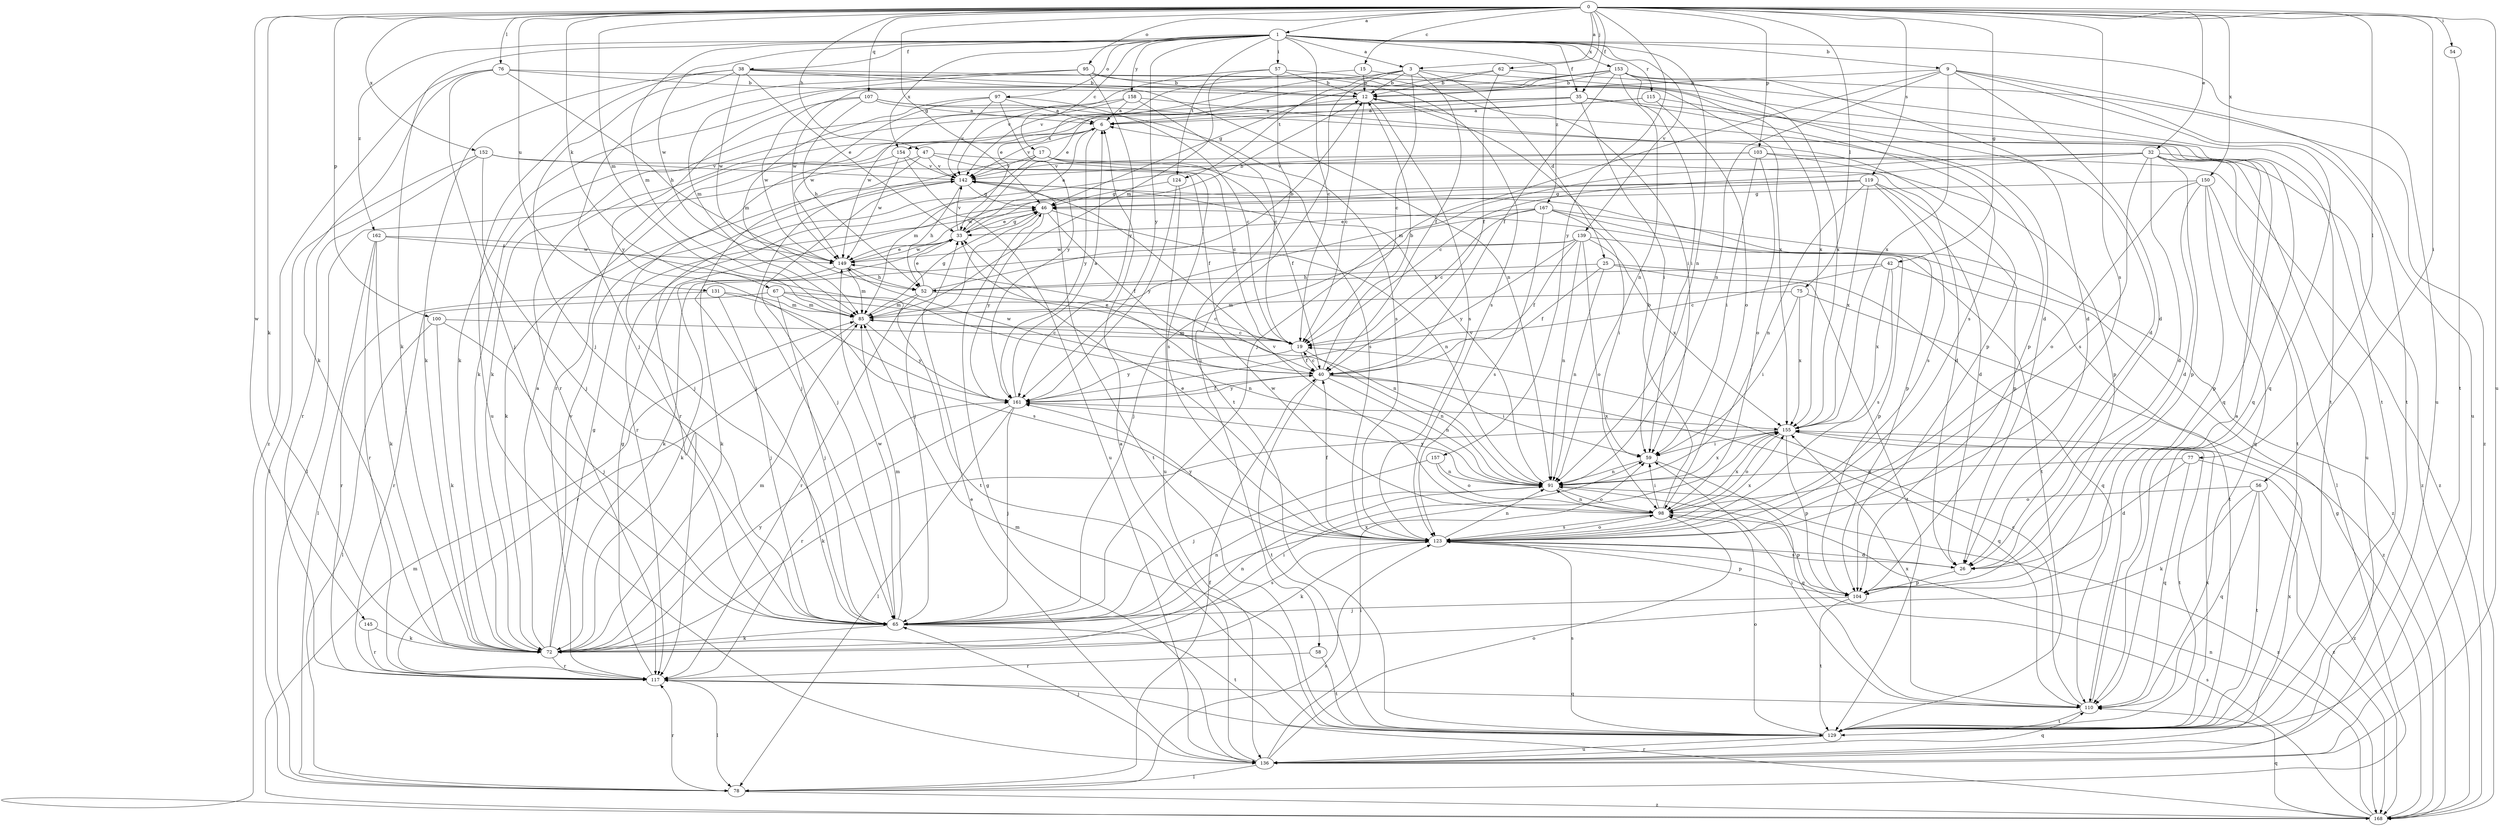 strict digraph  {
0;
1;
3;
6;
9;
12;
15;
17;
19;
25;
26;
32;
33;
35;
38;
40;
42;
46;
47;
52;
54;
56;
57;
58;
59;
62;
65;
67;
72;
75;
76;
77;
78;
85;
91;
95;
97;
98;
100;
103;
104;
107;
110;
115;
117;
119;
123;
124;
129;
131;
136;
139;
142;
145;
149;
150;
152;
153;
154;
155;
157;
158;
161;
162;
167;
168;
0 -> 1  [label=a];
0 -> 3  [label=a];
0 -> 15  [label=c];
0 -> 32  [label=e];
0 -> 35  [label=f];
0 -> 42  [label=g];
0 -> 46  [label=g];
0 -> 47  [label=h];
0 -> 54  [label=i];
0 -> 56  [label=i];
0 -> 62  [label=j];
0 -> 67  [label=k];
0 -> 72  [label=k];
0 -> 75  [label=l];
0 -> 76  [label=l];
0 -> 77  [label=l];
0 -> 85  [label=m];
0 -> 95  [label=o];
0 -> 100  [label=p];
0 -> 103  [label=p];
0 -> 107  [label=q];
0 -> 119  [label=s];
0 -> 123  [label=s];
0 -> 131  [label=u];
0 -> 136  [label=u];
0 -> 145  [label=w];
0 -> 150  [label=x];
0 -> 152  [label=x];
0 -> 157  [label=y];
1 -> 3  [label=a];
1 -> 9  [label=b];
1 -> 17  [label=c];
1 -> 19  [label=c];
1 -> 35  [label=f];
1 -> 38  [label=f];
1 -> 57  [label=i];
1 -> 72  [label=k];
1 -> 85  [label=m];
1 -> 91  [label=n];
1 -> 97  [label=o];
1 -> 115  [label=r];
1 -> 124  [label=t];
1 -> 136  [label=u];
1 -> 139  [label=v];
1 -> 149  [label=w];
1 -> 153  [label=x];
1 -> 154  [label=x];
1 -> 158  [label=y];
1 -> 161  [label=y];
1 -> 162  [label=z];
1 -> 167  [label=z];
3 -> 12  [label=b];
3 -> 19  [label=c];
3 -> 25  [label=d];
3 -> 33  [label=e];
3 -> 40  [label=f];
3 -> 58  [label=i];
3 -> 124  [label=t];
3 -> 129  [label=t];
6 -> 142  [label=v];
6 -> 154  [label=x];
6 -> 161  [label=y];
9 -> 12  [label=b];
9 -> 26  [label=d];
9 -> 65  [label=j];
9 -> 91  [label=n];
9 -> 110  [label=q];
9 -> 129  [label=t];
9 -> 136  [label=u];
9 -> 155  [label=x];
12 -> 6  [label=a];
12 -> 19  [label=c];
12 -> 104  [label=p];
12 -> 123  [label=s];
15 -> 12  [label=b];
15 -> 142  [label=v];
15 -> 155  [label=x];
17 -> 26  [label=d];
17 -> 40  [label=f];
17 -> 65  [label=j];
17 -> 85  [label=m];
17 -> 123  [label=s];
17 -> 142  [label=v];
19 -> 40  [label=f];
19 -> 85  [label=m];
19 -> 91  [label=n];
19 -> 161  [label=y];
25 -> 40  [label=f];
25 -> 52  [label=h];
25 -> 91  [label=n];
25 -> 110  [label=q];
25 -> 129  [label=t];
26 -> 104  [label=p];
26 -> 123  [label=s];
32 -> 19  [label=c];
32 -> 26  [label=d];
32 -> 85  [label=m];
32 -> 104  [label=p];
32 -> 123  [label=s];
32 -> 129  [label=t];
32 -> 136  [label=u];
32 -> 142  [label=v];
32 -> 168  [label=z];
33 -> 6  [label=a];
33 -> 12  [label=b];
33 -> 46  [label=g];
33 -> 72  [label=k];
33 -> 142  [label=v];
33 -> 149  [label=w];
35 -> 6  [label=a];
35 -> 59  [label=i];
35 -> 72  [label=k];
35 -> 110  [label=q];
35 -> 117  [label=r];
35 -> 123  [label=s];
38 -> 12  [label=b];
38 -> 26  [label=d];
38 -> 33  [label=e];
38 -> 65  [label=j];
38 -> 72  [label=k];
38 -> 91  [label=n];
38 -> 136  [label=u];
38 -> 149  [label=w];
40 -> 12  [label=b];
40 -> 19  [label=c];
40 -> 33  [label=e];
40 -> 59  [label=i];
40 -> 91  [label=n];
40 -> 110  [label=q];
40 -> 129  [label=t];
40 -> 149  [label=w];
40 -> 161  [label=y];
42 -> 19  [label=c];
42 -> 52  [label=h];
42 -> 123  [label=s];
42 -> 129  [label=t];
42 -> 155  [label=x];
46 -> 33  [label=e];
46 -> 40  [label=f];
46 -> 65  [label=j];
46 -> 91  [label=n];
46 -> 161  [label=y];
47 -> 19  [label=c];
47 -> 65  [label=j];
47 -> 78  [label=l];
47 -> 123  [label=s];
47 -> 142  [label=v];
52 -> 12  [label=b];
52 -> 33  [label=e];
52 -> 85  [label=m];
52 -> 91  [label=n];
52 -> 117  [label=r];
54 -> 129  [label=t];
56 -> 72  [label=k];
56 -> 98  [label=o];
56 -> 110  [label=q];
56 -> 129  [label=t];
56 -> 168  [label=z];
57 -> 12  [label=b];
57 -> 59  [label=i];
57 -> 85  [label=m];
57 -> 129  [label=t];
57 -> 142  [label=v];
58 -> 117  [label=r];
58 -> 129  [label=t];
59 -> 91  [label=n];
59 -> 110  [label=q];
62 -> 12  [label=b];
62 -> 40  [label=f];
62 -> 72  [label=k];
62 -> 129  [label=t];
65 -> 72  [label=k];
65 -> 85  [label=m];
65 -> 91  [label=n];
65 -> 123  [label=s];
65 -> 129  [label=t];
65 -> 149  [label=w];
65 -> 155  [label=x];
67 -> 19  [label=c];
67 -> 65  [label=j];
67 -> 85  [label=m];
67 -> 91  [label=n];
67 -> 117  [label=r];
72 -> 6  [label=a];
72 -> 46  [label=g];
72 -> 59  [label=i];
72 -> 85  [label=m];
72 -> 91  [label=n];
72 -> 117  [label=r];
72 -> 142  [label=v];
72 -> 161  [label=y];
75 -> 59  [label=i];
75 -> 85  [label=m];
75 -> 155  [label=x];
75 -> 168  [label=z];
76 -> 12  [label=b];
76 -> 52  [label=h];
76 -> 65  [label=j];
76 -> 72  [label=k];
76 -> 155  [label=x];
76 -> 168  [label=z];
77 -> 26  [label=d];
77 -> 91  [label=n];
77 -> 110  [label=q];
77 -> 168  [label=z];
78 -> 40  [label=f];
78 -> 117  [label=r];
78 -> 123  [label=s];
78 -> 168  [label=z];
85 -> 19  [label=c];
85 -> 46  [label=g];
85 -> 117  [label=r];
85 -> 161  [label=y];
91 -> 98  [label=o];
91 -> 142  [label=v];
91 -> 155  [label=x];
91 -> 161  [label=y];
91 -> 168  [label=z];
95 -> 12  [label=b];
95 -> 65  [label=j];
95 -> 85  [label=m];
95 -> 123  [label=s];
95 -> 161  [label=y];
97 -> 6  [label=a];
97 -> 19  [label=c];
97 -> 85  [label=m];
97 -> 142  [label=v];
97 -> 149  [label=w];
97 -> 161  [label=y];
98 -> 12  [label=b];
98 -> 59  [label=i];
98 -> 91  [label=n];
98 -> 104  [label=p];
98 -> 123  [label=s];
98 -> 142  [label=v];
98 -> 149  [label=w];
98 -> 155  [label=x];
100 -> 19  [label=c];
100 -> 65  [label=j];
100 -> 72  [label=k];
100 -> 78  [label=l];
103 -> 59  [label=i];
103 -> 98  [label=o];
103 -> 104  [label=p];
103 -> 117  [label=r];
103 -> 142  [label=v];
103 -> 168  [label=z];
104 -> 65  [label=j];
104 -> 129  [label=t];
107 -> 6  [label=a];
107 -> 52  [label=h];
107 -> 110  [label=q];
107 -> 123  [label=s];
107 -> 149  [label=w];
107 -> 161  [label=y];
110 -> 6  [label=a];
110 -> 19  [label=c];
110 -> 59  [label=i];
110 -> 129  [label=t];
110 -> 155  [label=x];
115 -> 6  [label=a];
115 -> 26  [label=d];
115 -> 98  [label=o];
115 -> 117  [label=r];
117 -> 46  [label=g];
117 -> 78  [label=l];
117 -> 110  [label=q];
119 -> 26  [label=d];
119 -> 46  [label=g];
119 -> 91  [label=n];
119 -> 104  [label=p];
119 -> 117  [label=r];
119 -> 123  [label=s];
119 -> 149  [label=w];
119 -> 155  [label=x];
123 -> 26  [label=d];
123 -> 33  [label=e];
123 -> 40  [label=f];
123 -> 72  [label=k];
123 -> 91  [label=n];
123 -> 98  [label=o];
123 -> 104  [label=p];
123 -> 155  [label=x];
123 -> 161  [label=y];
124 -> 46  [label=g];
124 -> 136  [label=u];
124 -> 161  [label=y];
129 -> 85  [label=m];
129 -> 98  [label=o];
129 -> 123  [label=s];
129 -> 136  [label=u];
129 -> 155  [label=x];
131 -> 65  [label=j];
131 -> 85  [label=m];
131 -> 117  [label=r];
131 -> 123  [label=s];
136 -> 6  [label=a];
136 -> 33  [label=e];
136 -> 46  [label=g];
136 -> 59  [label=i];
136 -> 65  [label=j];
136 -> 78  [label=l];
136 -> 98  [label=o];
136 -> 110  [label=q];
136 -> 155  [label=x];
139 -> 40  [label=f];
139 -> 72  [label=k];
139 -> 91  [label=n];
139 -> 98  [label=o];
139 -> 104  [label=p];
139 -> 149  [label=w];
139 -> 155  [label=x];
139 -> 161  [label=y];
142 -> 46  [label=g];
142 -> 52  [label=h];
142 -> 65  [label=j];
142 -> 72  [label=k];
142 -> 104  [label=p];
142 -> 129  [label=t];
145 -> 72  [label=k];
145 -> 117  [label=r];
149 -> 33  [label=e];
149 -> 52  [label=h];
149 -> 72  [label=k];
149 -> 85  [label=m];
150 -> 26  [label=d];
150 -> 46  [label=g];
150 -> 78  [label=l];
150 -> 98  [label=o];
150 -> 104  [label=p];
150 -> 110  [label=q];
152 -> 40  [label=f];
152 -> 65  [label=j];
152 -> 78  [label=l];
152 -> 117  [label=r];
152 -> 142  [label=v];
153 -> 12  [label=b];
153 -> 26  [label=d];
153 -> 33  [label=e];
153 -> 40  [label=f];
153 -> 46  [label=g];
153 -> 59  [label=i];
153 -> 91  [label=n];
153 -> 149  [label=w];
153 -> 155  [label=x];
153 -> 168  [label=z];
154 -> 65  [label=j];
154 -> 136  [label=u];
154 -> 142  [label=v];
154 -> 149  [label=w];
155 -> 59  [label=i];
155 -> 72  [label=k];
155 -> 98  [label=o];
155 -> 104  [label=p];
155 -> 129  [label=t];
157 -> 65  [label=j];
157 -> 91  [label=n];
157 -> 98  [label=o];
158 -> 6  [label=a];
158 -> 19  [label=c];
158 -> 72  [label=k];
158 -> 104  [label=p];
158 -> 149  [label=w];
161 -> 6  [label=a];
161 -> 40  [label=f];
161 -> 65  [label=j];
161 -> 78  [label=l];
161 -> 117  [label=r];
161 -> 155  [label=x];
162 -> 72  [label=k];
162 -> 78  [label=l];
162 -> 117  [label=r];
162 -> 129  [label=t];
162 -> 149  [label=w];
167 -> 19  [label=c];
167 -> 33  [label=e];
167 -> 59  [label=i];
167 -> 65  [label=j];
167 -> 123  [label=s];
167 -> 129  [label=t];
167 -> 168  [label=z];
168 -> 46  [label=g];
168 -> 85  [label=m];
168 -> 91  [label=n];
168 -> 110  [label=q];
168 -> 117  [label=r];
168 -> 123  [label=s];
}
